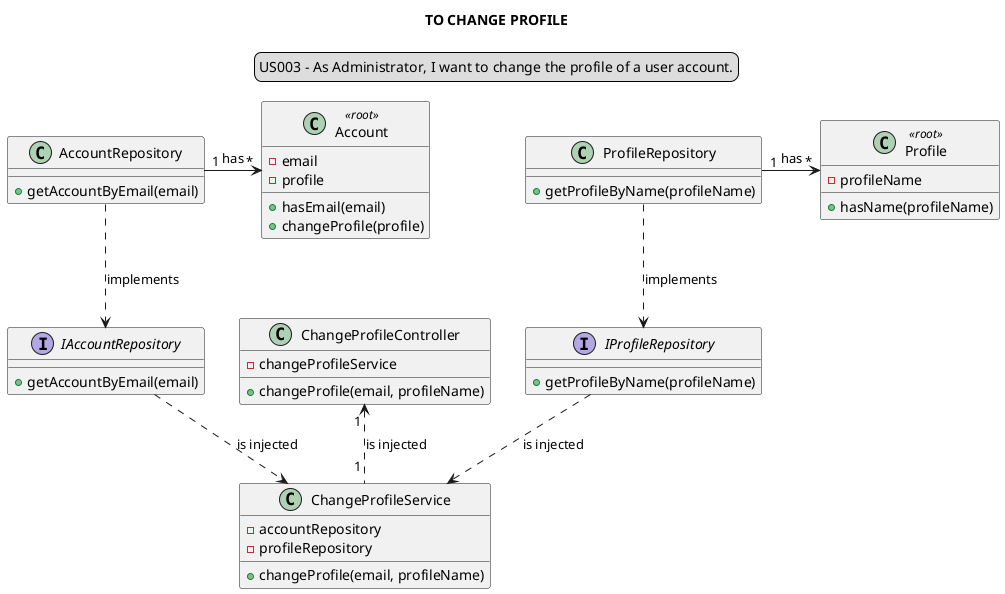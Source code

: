 @startuml
legend top
US003 - As Administrator, I want to change the profile of a user account.
end legend
skinparam sequenceMessageAlign center
title TO CHANGE PROFILE

class ChangeProfileController {
-changeProfileService
+changeProfile(email, profileName)
}

class ChangeProfileService {
-accountRepository
-profileRepository
+changeProfile(email, profileName)
}

class AccountRepository{
+getAccountByEmail(email)
}

class ProfileRepository{
+getProfileByName(profileName)
}

interface IAccountRepository{
+getAccountByEmail(email)
}

interface IProfileRepository{
+getProfileByName(profileName)
}

class Account <<root>>{
-email
-profile
+hasEmail(email)
+changeProfile(profile)
}

class Profile <<root>>{
-profileName
+hasName(profileName)
}

AccountRepository "1"->"*" Account: has
ProfileRepository "1"->"*" Profile: has
ChangeProfileController"1 " <.. "1 "ChangeProfileService: is injected
IAccountRepository ..> ChangeProfileService : is injected
IProfileRepository ..> ChangeProfileService : is injected
AccountRepository ..> IAccountRepository : implements
ProfileRepository ..> IProfileRepository : implements
@enduml